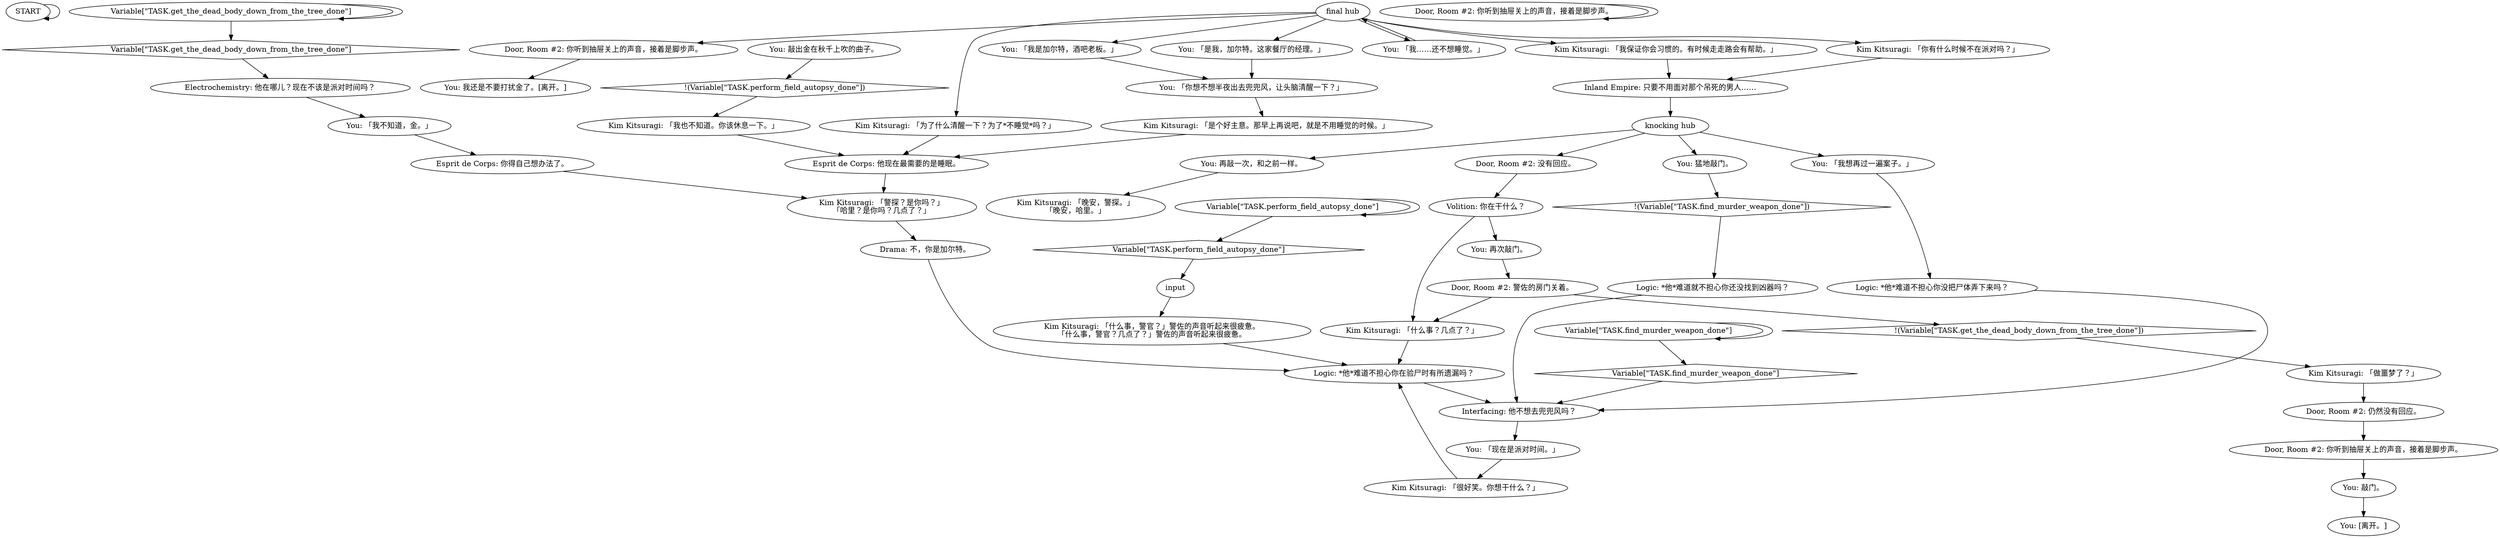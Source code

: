 # Helen - EasterEggs / Flow – WHIRLING / KIM DOOR
# Knocking on Kim's door.
# ==================================================
digraph G {
	  0 [label="START"];
	  1 [label="input"];
	  2 [label="Variable[\"TASK.find_murder_weapon_done\"]"];
	  3 [label="Variable[\"TASK.find_murder_weapon_done\"]", shape=diamond];
	  4 [label="!(Variable[\"TASK.find_murder_weapon_done\"])", shape=diamond];
	  5 [label="Door, Room #2: 你听到抽屉关上的声音，接着是脚步声。"];
	  6 [label="Electrochemistry: 他在哪儿？现在不该是派对时间吗？"];
	  7 [label="Variable[\"TASK.perform_field_autopsy_done\"]"];
	  8 [label="Variable[\"TASK.perform_field_autopsy_done\"]", shape=diamond];
	  9 [label="!(Variable[\"TASK.perform_field_autopsy_done\"])", shape=diamond];
	  10 [label="Door, Room #2: 你听到抽屉关上的声音，接着是脚步声。"];
	  11 [label="You: 「你想不想半夜出去兜兜风，让头脑清醒一下？」"];
	  12 [label="Kim Kitsuragi: 「很好笑。你想干什么？」"];
	  13 [label="Kim Kitsuragi: 「你有什么时候不在派对吗？」"];
	  14 [label="You: 「现在是派对时间。」"];
	  15 [label="Inland Empire: 只要不用面对那个吊死的男人……"];
	  16 [label="Esprit de Corps: 你得自己想办法了。"];
	  17 [label="Kim Kitsuragi: 「我也不知道。你该休息一下。」"];
	  18 [label="Logic: *他*难道不担心你在验尸时有所遗漏吗？"];
	  19 [label="final hub"];
	  20 [label="Kim Kitsuragi: 「做噩梦了？」"];
	  21 [label="Logic: *他*难道不担心你没把尸体弄下来吗？"];
	  22 [label="Kim Kitsuragi: 「是个好主意。那早上再说吧，就是不用睡觉的时候。」"];
	  23 [label="Kim Kitsuragi: 「为了什么清醒一下？为了*不睡觉*吗？」"];
	  24 [label="You: 「我不知道，金。」"];
	  25 [label="Variable[\"TASK.get_the_dead_body_down_from_the_tree_done\"]"];
	  26 [label="Variable[\"TASK.get_the_dead_body_down_from_the_tree_done\"]", shape=diamond];
	  27 [label="!(Variable[\"TASK.get_the_dead_body_down_from_the_tree_done\"])", shape=diamond];
	  28 [label="You: 敲门。"];
	  29 [label="Kim Kitsuragi: 「什么事，警官？」警佐的声音听起来很疲惫。\n「什么事，警官？几点了？」警佐的声音听起来很疲惫。"];
	  30 [label="Door, Room #2: 警佐的房门关着。"];
	  31 [label="Door, Room #2: 仍然没有回应。"];
	  32 [label="Kim Kitsuragi: 「我保证你会习惯的。有时候走走路会有帮助。」"];
	  33 [label="You: 「我想再过一遍案子。」"];
	  34 [label="You: 我还是不要打扰金了。[离开。]"];
	  35 [label="Kim Kitsuragi: 「警探？是你吗？」\n「哈里？是你吗？几点了？」"];
	  36 [label="Kim Kitsuragi: 「晚安，警探。」\n「晚安，哈里。」"];
	  37 [label="Door, Room #2: 你听到抽屉关上的声音，接着是脚步声。"];
	  38 [label="Kim Kitsuragi: 「什么事？几点了？」"];
	  39 [label="You: [离开。]"];
	  40 [label="Door, Room #2: 没有回应。"];
	  41 [label="You: 敲出金在秋千上吹的曲子。"];
	  42 [label="You: 再敲一次，和之前一样。"];
	  43 [label="Logic: *他*难道就不担心你还没找到凶器吗？"];
	  44 [label="You: 「我是加尔特，酒吧老板。」"];
	  45 [label="knocking hub"];
	  46 [label="Volition: 你在干什么？"];
	  47 [label="Interfacing: 他不想去兜兜风吗？"];
	  48 [label="You: 猛地敲门。"];
	  49 [label="Drama: 不，你是加尔特。"];
	  50 [label="You: 再次敲门。"];
	  51 [label="You: 「我……还不想睡觉。」"];
	  52 [label="You: 「是我，加尔特。这家餐厅的经理。」"];
	  53 [label="Esprit de Corps: 他现在最需要的是睡眠。"];
	  0 -> 0
	  1 -> 29
	  2 -> 2
	  2 -> 3
	  3 -> 47
	  4 -> 43
	  5 -> 28
	  6 -> 24
	  7 -> 8
	  7 -> 7
	  8 -> 1
	  9 -> 17
	  10 -> 34
	  11 -> 22
	  12 -> 18
	  13 -> 15
	  14 -> 12
	  15 -> 45
	  16 -> 35
	  17 -> 53
	  18 -> 47
	  19 -> 32
	  19 -> 10
	  19 -> 44
	  19 -> 13
	  19 -> 51
	  19 -> 52
	  19 -> 23
	  20 -> 31
	  21 -> 47
	  22 -> 53
	  23 -> 53
	  24 -> 16
	  25 -> 25
	  25 -> 26
	  26 -> 6
	  27 -> 20
	  28 -> 39
	  29 -> 18
	  30 -> 27
	  30 -> 38
	  31 -> 5
	  32 -> 15
	  33 -> 21
	  35 -> 49
	  37 -> 37
	  38 -> 18
	  40 -> 46
	  41 -> 9
	  42 -> 36
	  43 -> 47
	  44 -> 11
	  45 -> 40
	  45 -> 33
	  45 -> 42
	  45 -> 48
	  46 -> 50
	  46 -> 38
	  47 -> 14
	  48 -> 4
	  49 -> 18
	  50 -> 30
	  51 -> 19
	  52 -> 11
	  53 -> 35
}

